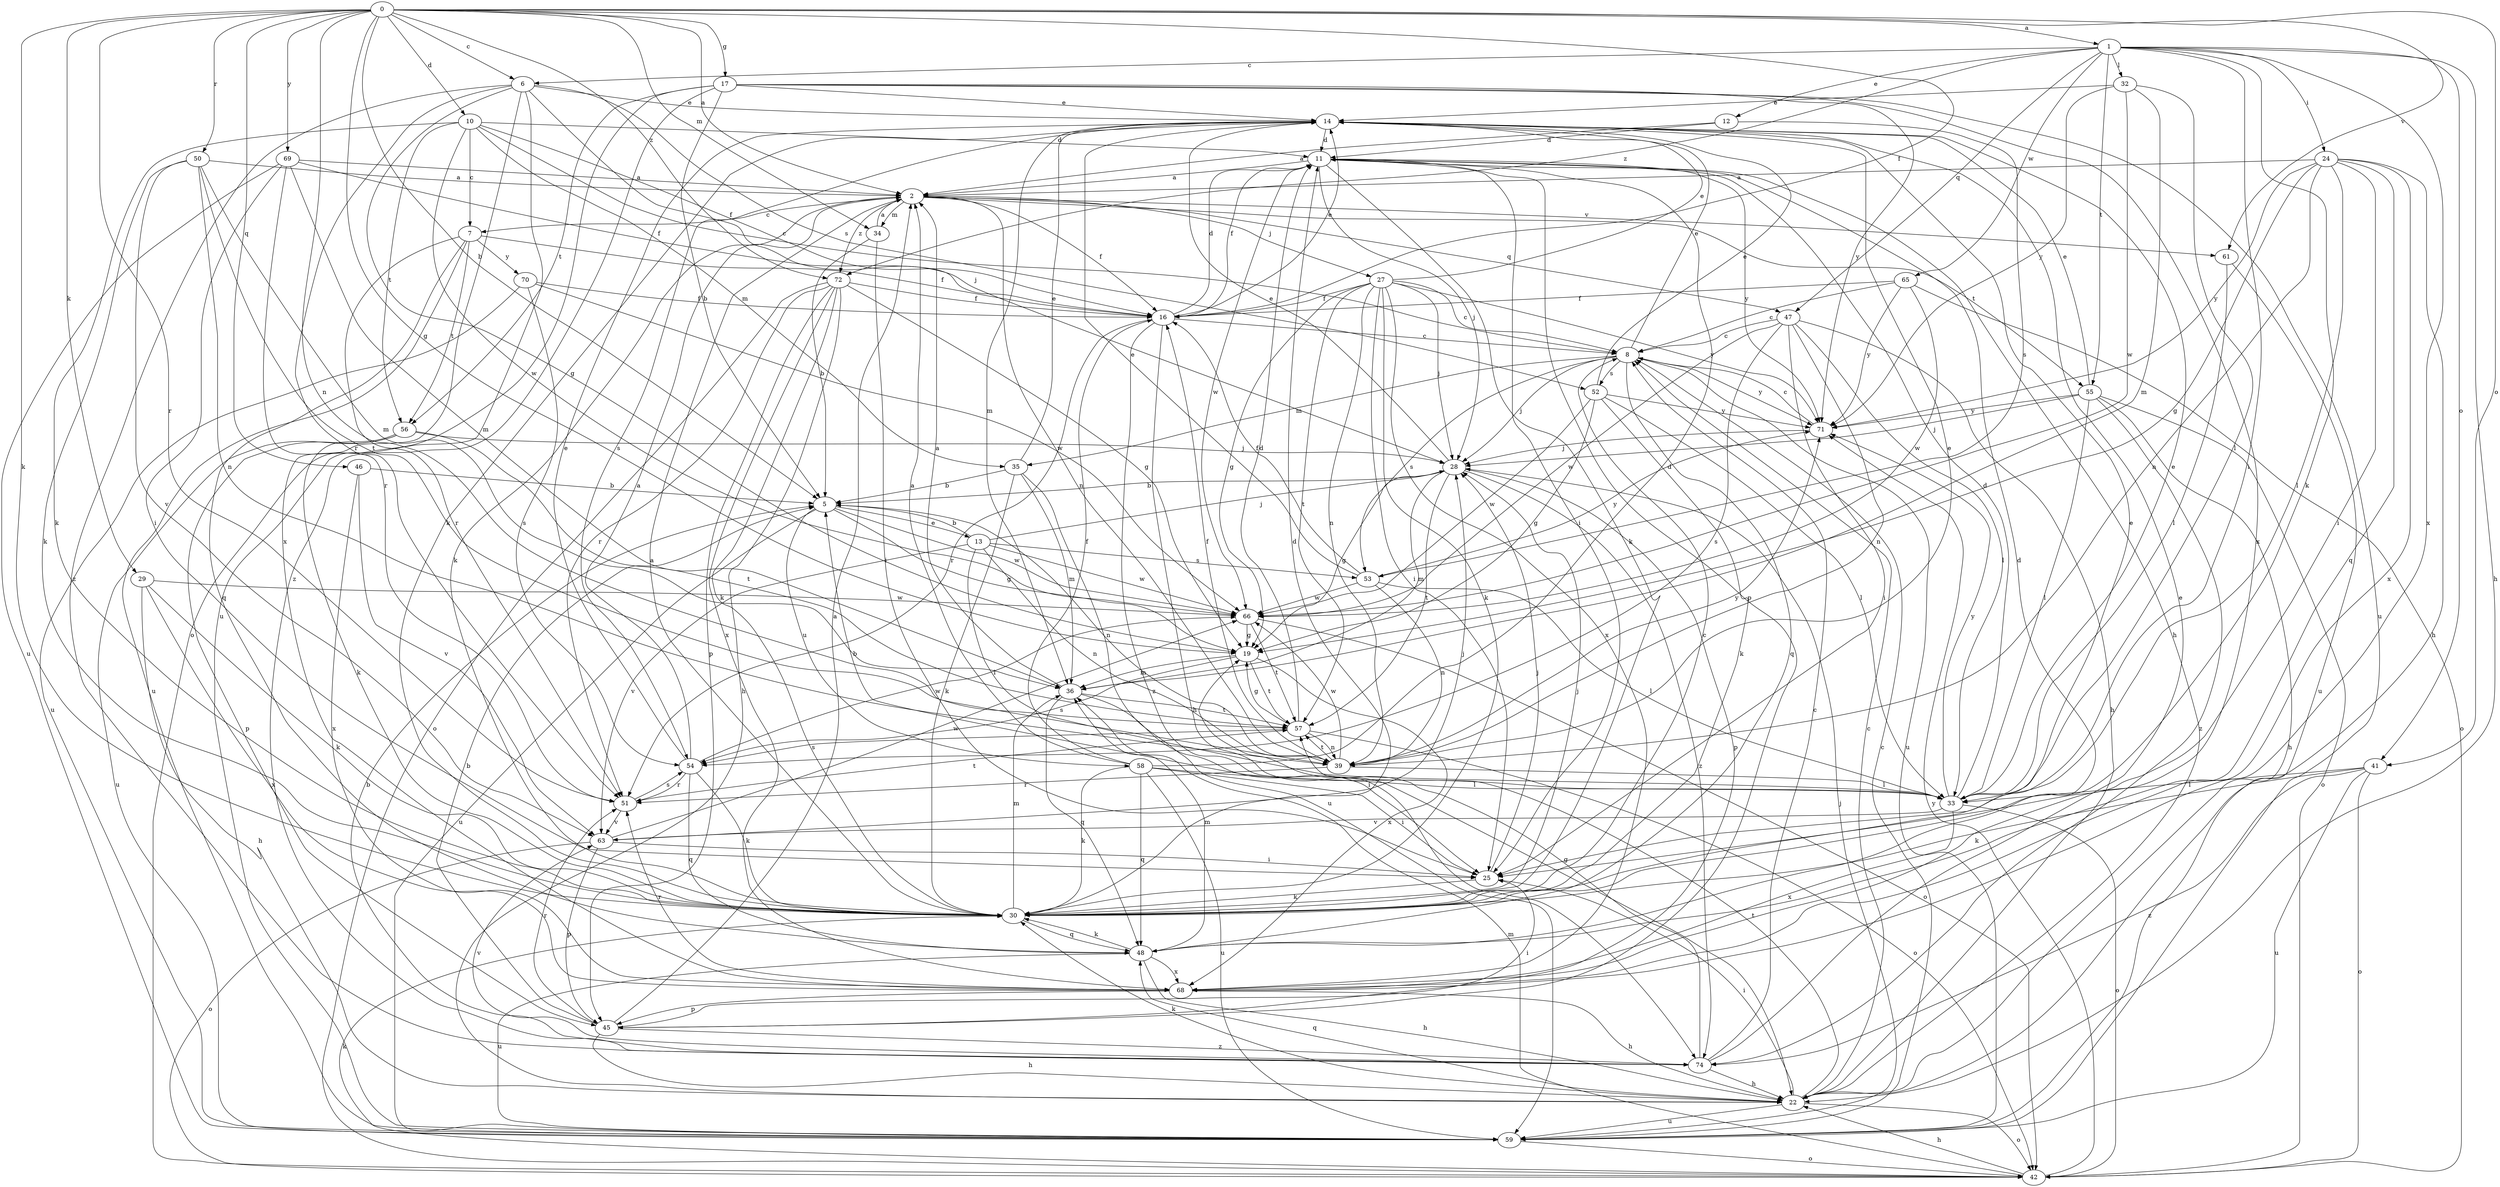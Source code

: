 strict digraph  {
0;
1;
2;
5;
6;
7;
8;
10;
11;
12;
13;
14;
16;
17;
19;
22;
24;
25;
27;
28;
29;
30;
32;
33;
34;
35;
36;
39;
41;
42;
45;
46;
47;
48;
50;
51;
52;
53;
54;
55;
56;
57;
58;
59;
61;
63;
65;
66;
68;
69;
70;
71;
72;
74;
0 -> 1  [label=a];
0 -> 2  [label=a];
0 -> 5  [label=b];
0 -> 6  [label=c];
0 -> 10  [label=d];
0 -> 16  [label=f];
0 -> 17  [label=g];
0 -> 19  [label=g];
0 -> 29  [label=k];
0 -> 30  [label=k];
0 -> 34  [label=m];
0 -> 39  [label=n];
0 -> 41  [label=o];
0 -> 46  [label=q];
0 -> 50  [label=r];
0 -> 51  [label=r];
0 -> 61  [label=v];
0 -> 69  [label=y];
0 -> 72  [label=z];
1 -> 6  [label=c];
1 -> 12  [label=e];
1 -> 22  [label=h];
1 -> 24  [label=i];
1 -> 25  [label=i];
1 -> 30  [label=k];
1 -> 32  [label=l];
1 -> 41  [label=o];
1 -> 47  [label=q];
1 -> 55  [label=t];
1 -> 65  [label=w];
1 -> 68  [label=x];
1 -> 72  [label=z];
2 -> 7  [label=c];
2 -> 16  [label=f];
2 -> 27  [label=j];
2 -> 30  [label=k];
2 -> 34  [label=m];
2 -> 39  [label=n];
2 -> 47  [label=q];
2 -> 55  [label=t];
2 -> 61  [label=v];
2 -> 72  [label=z];
5 -> 13  [label=e];
5 -> 19  [label=g];
5 -> 39  [label=n];
5 -> 58  [label=u];
5 -> 59  [label=u];
5 -> 66  [label=w];
6 -> 14  [label=e];
6 -> 19  [label=g];
6 -> 28  [label=j];
6 -> 51  [label=r];
6 -> 52  [label=s];
6 -> 59  [label=u];
6 -> 68  [label=x];
6 -> 74  [label=z];
7 -> 16  [label=f];
7 -> 48  [label=q];
7 -> 51  [label=r];
7 -> 56  [label=t];
7 -> 59  [label=u];
7 -> 70  [label=y];
8 -> 14  [label=e];
8 -> 28  [label=j];
8 -> 35  [label=m];
8 -> 48  [label=q];
8 -> 52  [label=s];
8 -> 53  [label=s];
8 -> 59  [label=u];
8 -> 71  [label=y];
10 -> 7  [label=c];
10 -> 8  [label=c];
10 -> 11  [label=d];
10 -> 16  [label=f];
10 -> 30  [label=k];
10 -> 35  [label=m];
10 -> 56  [label=t];
10 -> 66  [label=w];
11 -> 2  [label=a];
11 -> 16  [label=f];
11 -> 22  [label=h];
11 -> 25  [label=i];
11 -> 28  [label=j];
11 -> 30  [label=k];
11 -> 45  [label=p];
11 -> 66  [label=w];
11 -> 71  [label=y];
12 -> 2  [label=a];
12 -> 11  [label=d];
12 -> 53  [label=s];
13 -> 5  [label=b];
13 -> 28  [label=j];
13 -> 33  [label=l];
13 -> 39  [label=n];
13 -> 53  [label=s];
13 -> 63  [label=v];
13 -> 66  [label=w];
14 -> 11  [label=d];
14 -> 30  [label=k];
14 -> 36  [label=m];
14 -> 54  [label=s];
16 -> 8  [label=c];
16 -> 11  [label=d];
16 -> 14  [label=e];
16 -> 22  [label=h];
16 -> 51  [label=r];
16 -> 74  [label=z];
17 -> 5  [label=b];
17 -> 14  [label=e];
17 -> 42  [label=o];
17 -> 56  [label=t];
17 -> 59  [label=u];
17 -> 68  [label=x];
17 -> 71  [label=y];
17 -> 74  [label=z];
19 -> 36  [label=m];
19 -> 54  [label=s];
19 -> 57  [label=t];
19 -> 68  [label=x];
22 -> 8  [label=c];
22 -> 25  [label=i];
22 -> 30  [label=k];
22 -> 42  [label=o];
22 -> 48  [label=q];
22 -> 57  [label=t];
22 -> 59  [label=u];
24 -> 2  [label=a];
24 -> 19  [label=g];
24 -> 22  [label=h];
24 -> 25  [label=i];
24 -> 33  [label=l];
24 -> 39  [label=n];
24 -> 48  [label=q];
24 -> 68  [label=x];
24 -> 71  [label=y];
25 -> 28  [label=j];
25 -> 30  [label=k];
27 -> 8  [label=c];
27 -> 14  [label=e];
27 -> 16  [label=f];
27 -> 19  [label=g];
27 -> 25  [label=i];
27 -> 28  [label=j];
27 -> 30  [label=k];
27 -> 39  [label=n];
27 -> 57  [label=t];
27 -> 68  [label=x];
27 -> 71  [label=y];
28 -> 5  [label=b];
28 -> 14  [label=e];
28 -> 19  [label=g];
28 -> 36  [label=m];
28 -> 45  [label=p];
28 -> 57  [label=t];
28 -> 74  [label=z];
29 -> 22  [label=h];
29 -> 30  [label=k];
29 -> 66  [label=w];
29 -> 68  [label=x];
30 -> 2  [label=a];
30 -> 8  [label=c];
30 -> 11  [label=d];
30 -> 14  [label=e];
30 -> 28  [label=j];
30 -> 36  [label=m];
30 -> 48  [label=q];
32 -> 14  [label=e];
32 -> 33  [label=l];
32 -> 36  [label=m];
32 -> 66  [label=w];
32 -> 71  [label=y];
33 -> 5  [label=b];
33 -> 11  [label=d];
33 -> 14  [label=e];
33 -> 42  [label=o];
33 -> 63  [label=v];
33 -> 68  [label=x];
33 -> 71  [label=y];
34 -> 2  [label=a];
34 -> 5  [label=b];
34 -> 25  [label=i];
35 -> 5  [label=b];
35 -> 14  [label=e];
35 -> 30  [label=k];
35 -> 36  [label=m];
35 -> 59  [label=u];
36 -> 2  [label=a];
36 -> 25  [label=i];
36 -> 48  [label=q];
36 -> 57  [label=t];
39 -> 14  [label=e];
39 -> 16  [label=f];
39 -> 33  [label=l];
39 -> 51  [label=r];
39 -> 57  [label=t];
39 -> 66  [label=w];
39 -> 71  [label=y];
41 -> 30  [label=k];
41 -> 33  [label=l];
41 -> 42  [label=o];
41 -> 59  [label=u];
41 -> 74  [label=z];
42 -> 22  [label=h];
42 -> 30  [label=k];
42 -> 36  [label=m];
42 -> 71  [label=y];
45 -> 2  [label=a];
45 -> 5  [label=b];
45 -> 22  [label=h];
45 -> 25  [label=i];
45 -> 51  [label=r];
45 -> 74  [label=z];
46 -> 5  [label=b];
46 -> 63  [label=v];
46 -> 68  [label=x];
47 -> 8  [label=c];
47 -> 22  [label=h];
47 -> 25  [label=i];
47 -> 33  [label=l];
47 -> 39  [label=n];
47 -> 54  [label=s];
47 -> 66  [label=w];
48 -> 11  [label=d];
48 -> 22  [label=h];
48 -> 30  [label=k];
48 -> 36  [label=m];
48 -> 59  [label=u];
48 -> 68  [label=x];
50 -> 2  [label=a];
50 -> 30  [label=k];
50 -> 36  [label=m];
50 -> 39  [label=n];
50 -> 57  [label=t];
50 -> 63  [label=v];
51 -> 54  [label=s];
51 -> 57  [label=t];
51 -> 63  [label=v];
52 -> 14  [label=e];
52 -> 19  [label=g];
52 -> 30  [label=k];
52 -> 33  [label=l];
52 -> 66  [label=w];
52 -> 71  [label=y];
53 -> 14  [label=e];
53 -> 16  [label=f];
53 -> 33  [label=l];
53 -> 39  [label=n];
53 -> 66  [label=w];
53 -> 71  [label=y];
54 -> 2  [label=a];
54 -> 14  [label=e];
54 -> 30  [label=k];
54 -> 48  [label=q];
54 -> 51  [label=r];
54 -> 66  [label=w];
55 -> 14  [label=e];
55 -> 22  [label=h];
55 -> 28  [label=j];
55 -> 33  [label=l];
55 -> 42  [label=o];
55 -> 71  [label=y];
55 -> 74  [label=z];
56 -> 28  [label=j];
56 -> 30  [label=k];
56 -> 45  [label=p];
56 -> 57  [label=t];
56 -> 59  [label=u];
57 -> 11  [label=d];
57 -> 19  [label=g];
57 -> 39  [label=n];
57 -> 42  [label=o];
57 -> 54  [label=s];
58 -> 2  [label=a];
58 -> 11  [label=d];
58 -> 16  [label=f];
58 -> 25  [label=i];
58 -> 30  [label=k];
58 -> 33  [label=l];
58 -> 48  [label=q];
58 -> 59  [label=u];
59 -> 8  [label=c];
59 -> 28  [label=j];
59 -> 42  [label=o];
61 -> 33  [label=l];
61 -> 59  [label=u];
63 -> 25  [label=i];
63 -> 28  [label=j];
63 -> 42  [label=o];
63 -> 45  [label=p];
63 -> 66  [label=w];
65 -> 8  [label=c];
65 -> 16  [label=f];
65 -> 42  [label=o];
65 -> 66  [label=w];
65 -> 71  [label=y];
66 -> 19  [label=g];
66 -> 42  [label=o];
66 -> 57  [label=t];
68 -> 22  [label=h];
68 -> 45  [label=p];
68 -> 51  [label=r];
69 -> 2  [label=a];
69 -> 16  [label=f];
69 -> 25  [label=i];
69 -> 36  [label=m];
69 -> 51  [label=r];
69 -> 59  [label=u];
70 -> 16  [label=f];
70 -> 54  [label=s];
70 -> 59  [label=u];
70 -> 66  [label=w];
71 -> 8  [label=c];
71 -> 28  [label=j];
72 -> 16  [label=f];
72 -> 19  [label=g];
72 -> 22  [label=h];
72 -> 30  [label=k];
72 -> 42  [label=o];
72 -> 45  [label=p];
72 -> 51  [label=r];
72 -> 68  [label=x];
74 -> 5  [label=b];
74 -> 8  [label=c];
74 -> 14  [label=e];
74 -> 19  [label=g];
74 -> 22  [label=h];
74 -> 63  [label=v];
}
